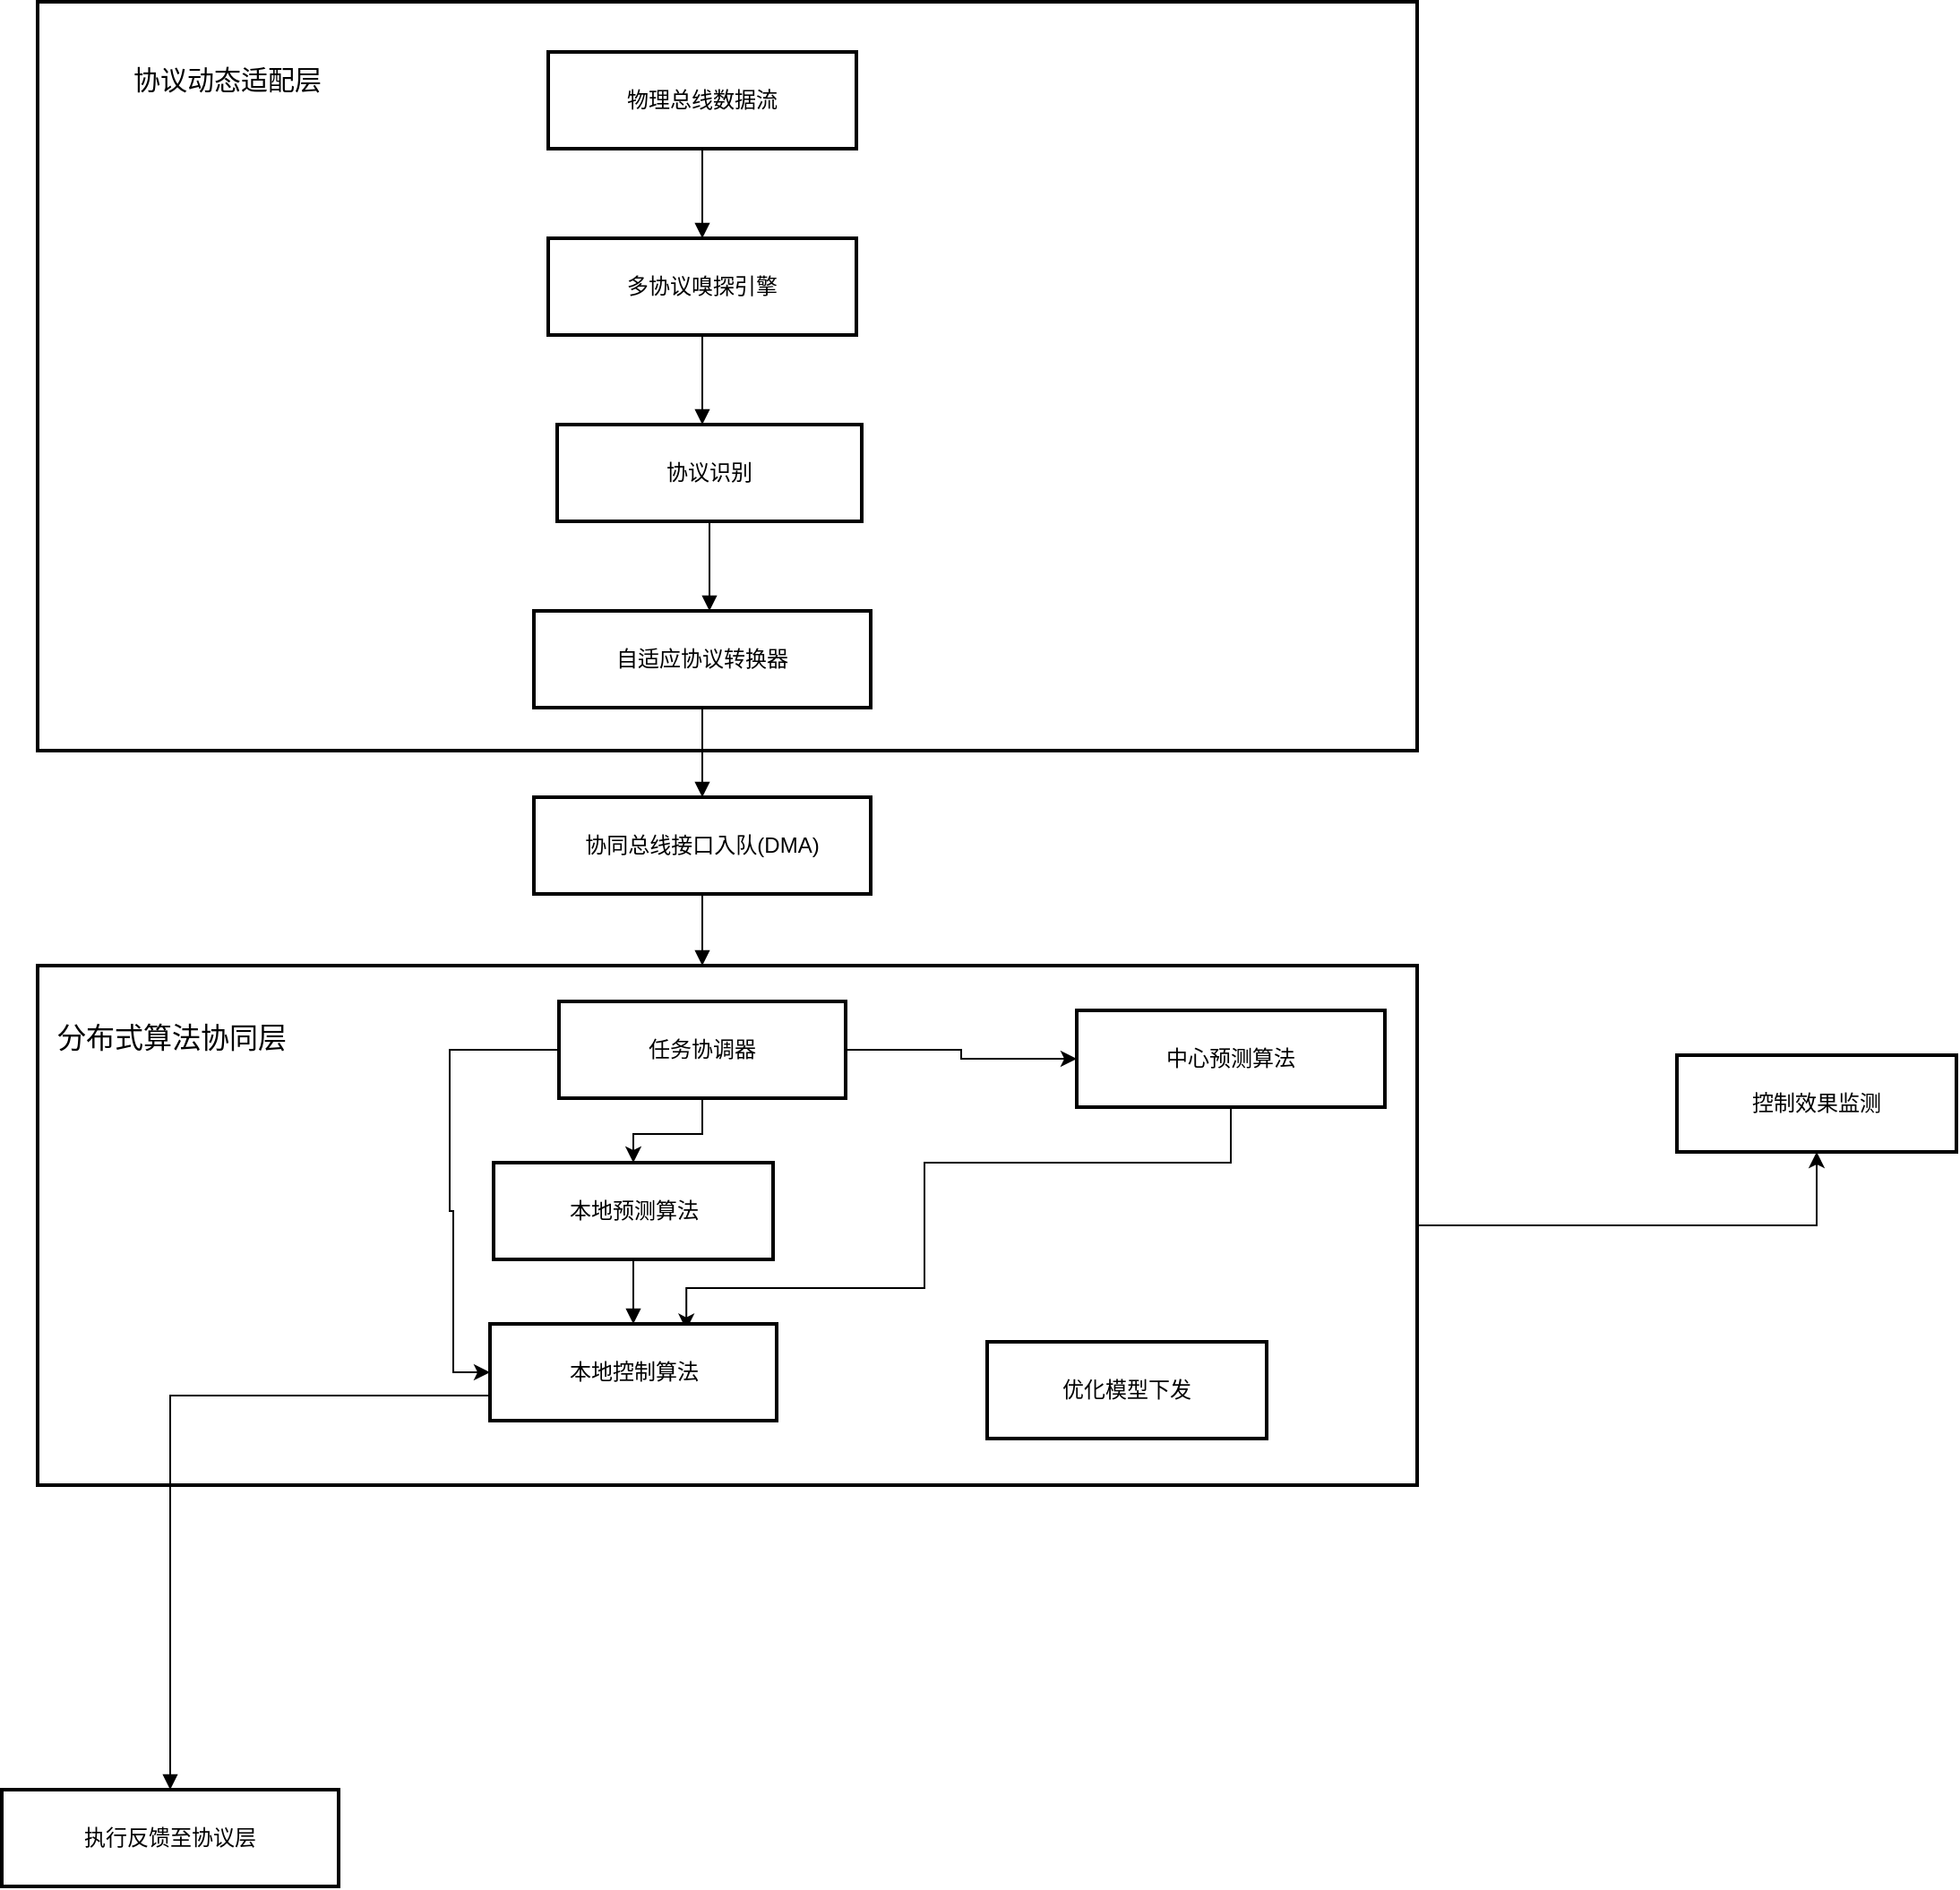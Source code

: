 <mxfile version="27.0.5">
  <diagram name="第 1 页" id="f4iMTYmlaeojXxe4YxN6">
    <mxGraphModel dx="1757" dy="2208" grid="1" gridSize="10" guides="1" tooltips="1" connect="1" arrows="1" fold="1" page="1" pageScale="1" pageWidth="827" pageHeight="1169" math="0" shadow="0">
      <root>
        <mxCell id="0" />
        <mxCell id="1" parent="0" />
        <mxCell id="osVFPch8rNs1vcR92irb-42" value="" style="whiteSpace=wrap;strokeWidth=2;" vertex="1" parent="1">
          <mxGeometry x="170" y="-8" width="770" height="418" as="geometry" />
        </mxCell>
        <mxCell id="osVFPch8rNs1vcR92irb-16" value="物理总线数据流" style="whiteSpace=wrap;strokeWidth=2;" vertex="1" parent="1">
          <mxGeometry x="455" y="20" width="172" height="54" as="geometry" />
        </mxCell>
        <mxCell id="osVFPch8rNs1vcR92irb-17" value="多协议嗅探引擎" style="whiteSpace=wrap;strokeWidth=2;" vertex="1" parent="1">
          <mxGeometry x="455" y="124" width="172" height="54" as="geometry" />
        </mxCell>
        <mxCell id="osVFPch8rNs1vcR92irb-18" value="协议识别" style="whiteSpace=wrap;strokeWidth=2;" vertex="1" parent="1">
          <mxGeometry x="460" y="228" width="170" height="54" as="geometry" />
        </mxCell>
        <mxCell id="osVFPch8rNs1vcR92irb-19" value="自适应协议转换器" style="whiteSpace=wrap;strokeWidth=2;" vertex="1" parent="1">
          <mxGeometry x="447" y="332" width="188" height="54" as="geometry" />
        </mxCell>
        <mxCell id="osVFPch8rNs1vcR92irb-20" value="协同总线接口入队(DMA)" style="whiteSpace=wrap;strokeWidth=2;" vertex="1" parent="1">
          <mxGeometry x="447" y="436" width="188" height="54" as="geometry" />
        </mxCell>
        <mxCell id="osVFPch8rNs1vcR92irb-46" style="edgeStyle=orthogonalEdgeStyle;rounded=0;orthogonalLoop=1;jettySize=auto;html=1;entryX=0.5;entryY=1;entryDx=0;entryDy=0;" edge="1" parent="1" source="osVFPch8rNs1vcR92irb-21" target="osVFPch8rNs1vcR92irb-26">
          <mxGeometry relative="1" as="geometry" />
        </mxCell>
        <mxCell id="osVFPch8rNs1vcR92irb-21" value="" style="whiteSpace=wrap;strokeWidth=2;" vertex="1" parent="1">
          <mxGeometry x="170" y="530" width="770" height="290" as="geometry" />
        </mxCell>
        <mxCell id="osVFPch8rNs1vcR92irb-22" value="本地预测算法" style="whiteSpace=wrap;strokeWidth=2;" vertex="1" parent="1">
          <mxGeometry x="424.5" y="640" width="156" height="54" as="geometry" />
        </mxCell>
        <mxCell id="osVFPch8rNs1vcR92irb-52" style="edgeStyle=orthogonalEdgeStyle;rounded=0;orthogonalLoop=1;jettySize=auto;html=1;entryX=0.685;entryY=0.061;entryDx=0;entryDy=0;entryPerimeter=0;" edge="1" parent="1" source="osVFPch8rNs1vcR92irb-23" target="osVFPch8rNs1vcR92irb-24">
          <mxGeometry relative="1" as="geometry">
            <Array as="points">
              <mxPoint x="836" y="640" />
              <mxPoint x="665" y="640" />
              <mxPoint x="665" y="710" />
              <mxPoint x="532" y="710" />
            </Array>
          </mxGeometry>
        </mxCell>
        <mxCell id="osVFPch8rNs1vcR92irb-23" value="中心预测算法" style="whiteSpace=wrap;strokeWidth=2;" vertex="1" parent="1">
          <mxGeometry x="750" y="555" width="172" height="54" as="geometry" />
        </mxCell>
        <mxCell id="osVFPch8rNs1vcR92irb-24" value="本地控制算法" style="whiteSpace=wrap;strokeWidth=2;" vertex="1" parent="1">
          <mxGeometry x="422.5" y="730" width="160" height="54" as="geometry" />
        </mxCell>
        <mxCell id="osVFPch8rNs1vcR92irb-25" value="优化模型下发" style="whiteSpace=wrap;strokeWidth=2;" vertex="1" parent="1">
          <mxGeometry x="700" y="740" width="156" height="54" as="geometry" />
        </mxCell>
        <mxCell id="osVFPch8rNs1vcR92irb-26" value="控制效果监测" style="whiteSpace=wrap;strokeWidth=2;" vertex="1" parent="1">
          <mxGeometry x="1085" y="580" width="156" height="54" as="geometry" />
        </mxCell>
        <mxCell id="osVFPch8rNs1vcR92irb-27" value="执行反馈至协议层" style="whiteSpace=wrap;strokeWidth=2;" vertex="1" parent="1">
          <mxGeometry x="150" y="990" width="188" height="54" as="geometry" />
        </mxCell>
        <mxCell id="osVFPch8rNs1vcR92irb-28" value="" style="curved=1;startArrow=none;endArrow=block;rounded=0;noEdgeStyle=1;orthogonal=1;edgeStyle=orthogonalEdgeStyle;" edge="1" parent="1" source="osVFPch8rNs1vcR92irb-16" target="osVFPch8rNs1vcR92irb-17">
          <mxGeometry relative="1" as="geometry" />
        </mxCell>
        <mxCell id="osVFPch8rNs1vcR92irb-29" value="" style="curved=1;startArrow=none;endArrow=block;rounded=0;noEdgeStyle=1;orthogonal=1;edgeStyle=orthogonalEdgeStyle;" edge="1" parent="1" source="osVFPch8rNs1vcR92irb-17" target="osVFPch8rNs1vcR92irb-18">
          <mxGeometry relative="1" as="geometry" />
        </mxCell>
        <mxCell id="osVFPch8rNs1vcR92irb-30" value="" style="curved=1;startArrow=none;endArrow=block;rounded=0;noEdgeStyle=1;orthogonal=1;edgeStyle=orthogonalEdgeStyle;" edge="1" parent="1" source="osVFPch8rNs1vcR92irb-18" target="osVFPch8rNs1vcR92irb-19">
          <mxGeometry relative="1" as="geometry" />
        </mxCell>
        <mxCell id="osVFPch8rNs1vcR92irb-31" value="" style="curved=1;startArrow=none;endArrow=block;rounded=0;noEdgeStyle=1;orthogonal=1;edgeStyle=orthogonalEdgeStyle;" edge="1" parent="1" source="osVFPch8rNs1vcR92irb-19" target="osVFPch8rNs1vcR92irb-20">
          <mxGeometry relative="1" as="geometry" />
        </mxCell>
        <mxCell id="osVFPch8rNs1vcR92irb-32" value="" style="curved=1;startArrow=none;endArrow=block;rounded=0;noEdgeStyle=1;orthogonal=1;edgeStyle=orthogonalEdgeStyle;" edge="1" parent="1" source="osVFPch8rNs1vcR92irb-20" target="osVFPch8rNs1vcR92irb-21">
          <mxGeometry relative="1" as="geometry" />
        </mxCell>
        <mxCell id="osVFPch8rNs1vcR92irb-35" value="" style="startArrow=none;endArrow=block;rounded=0;orthogonal=1;edgeStyle=orthogonalEdgeStyle;" edge="1" parent="1" source="osVFPch8rNs1vcR92irb-22" target="osVFPch8rNs1vcR92irb-24">
          <mxGeometry relative="1" as="geometry" />
        </mxCell>
        <mxCell id="osVFPch8rNs1vcR92irb-40" value="" style="startArrow=none;endArrow=block;rounded=0;orthogonal=1;edgeStyle=orthogonalEdgeStyle;" edge="1" parent="1" source="osVFPch8rNs1vcR92irb-24" target="osVFPch8rNs1vcR92irb-27">
          <mxGeometry relative="1" as="geometry">
            <Array as="points">
              <mxPoint x="244" y="770" />
            </Array>
          </mxGeometry>
        </mxCell>
        <mxCell id="osVFPch8rNs1vcR92irb-44" value="协议动态适配层" style="text;html=1;align=center;verticalAlign=middle;whiteSpace=wrap;rounded=0;fontSize=15;" vertex="1" parent="1">
          <mxGeometry x="216" y="20" width="120" height="30" as="geometry" />
        </mxCell>
        <mxCell id="osVFPch8rNs1vcR92irb-45" value="&lt;span&gt;分布式算法协同层&lt;/span&gt;" style="text;html=1;align=center;verticalAlign=middle;whiteSpace=wrap;rounded=0;fontSize=16;" vertex="1" parent="1">
          <mxGeometry x="170" y="555" width="150" height="30" as="geometry" />
        </mxCell>
        <mxCell id="osVFPch8rNs1vcR92irb-47" style="edgeStyle=orthogonalEdgeStyle;rounded=0;orthogonalLoop=1;jettySize=auto;html=1;exitX=0.5;exitY=1;exitDx=0;exitDy=0;" edge="1" parent="1" source="osVFPch8rNs1vcR92irb-24" target="osVFPch8rNs1vcR92irb-24">
          <mxGeometry relative="1" as="geometry" />
        </mxCell>
        <mxCell id="osVFPch8rNs1vcR92irb-49" style="edgeStyle=orthogonalEdgeStyle;rounded=0;orthogonalLoop=1;jettySize=auto;html=1;entryX=0;entryY=0.5;entryDx=0;entryDy=0;" edge="1" parent="1" source="osVFPch8rNs1vcR92irb-48" target="osVFPch8rNs1vcR92irb-23">
          <mxGeometry relative="1" as="geometry" />
        </mxCell>
        <mxCell id="osVFPch8rNs1vcR92irb-50" style="edgeStyle=orthogonalEdgeStyle;rounded=0;orthogonalLoop=1;jettySize=auto;html=1;entryX=0.5;entryY=0;entryDx=0;entryDy=0;" edge="1" parent="1" source="osVFPch8rNs1vcR92irb-48" target="osVFPch8rNs1vcR92irb-22">
          <mxGeometry relative="1" as="geometry" />
        </mxCell>
        <mxCell id="osVFPch8rNs1vcR92irb-53" style="edgeStyle=orthogonalEdgeStyle;rounded=0;orthogonalLoop=1;jettySize=auto;html=1;entryX=0;entryY=0.5;entryDx=0;entryDy=0;" edge="1" parent="1" source="osVFPch8rNs1vcR92irb-48" target="osVFPch8rNs1vcR92irb-24">
          <mxGeometry relative="1" as="geometry">
            <Array as="points">
              <mxPoint x="400" y="577" />
              <mxPoint x="400" y="667" />
              <mxPoint x="402" y="667" />
              <mxPoint x="402" y="757" />
            </Array>
          </mxGeometry>
        </mxCell>
        <mxCell id="osVFPch8rNs1vcR92irb-48" value="任务协调器" style="whiteSpace=wrap;strokeWidth=2;" vertex="1" parent="1">
          <mxGeometry x="461" y="550" width="160" height="54" as="geometry" />
        </mxCell>
      </root>
    </mxGraphModel>
  </diagram>
</mxfile>
